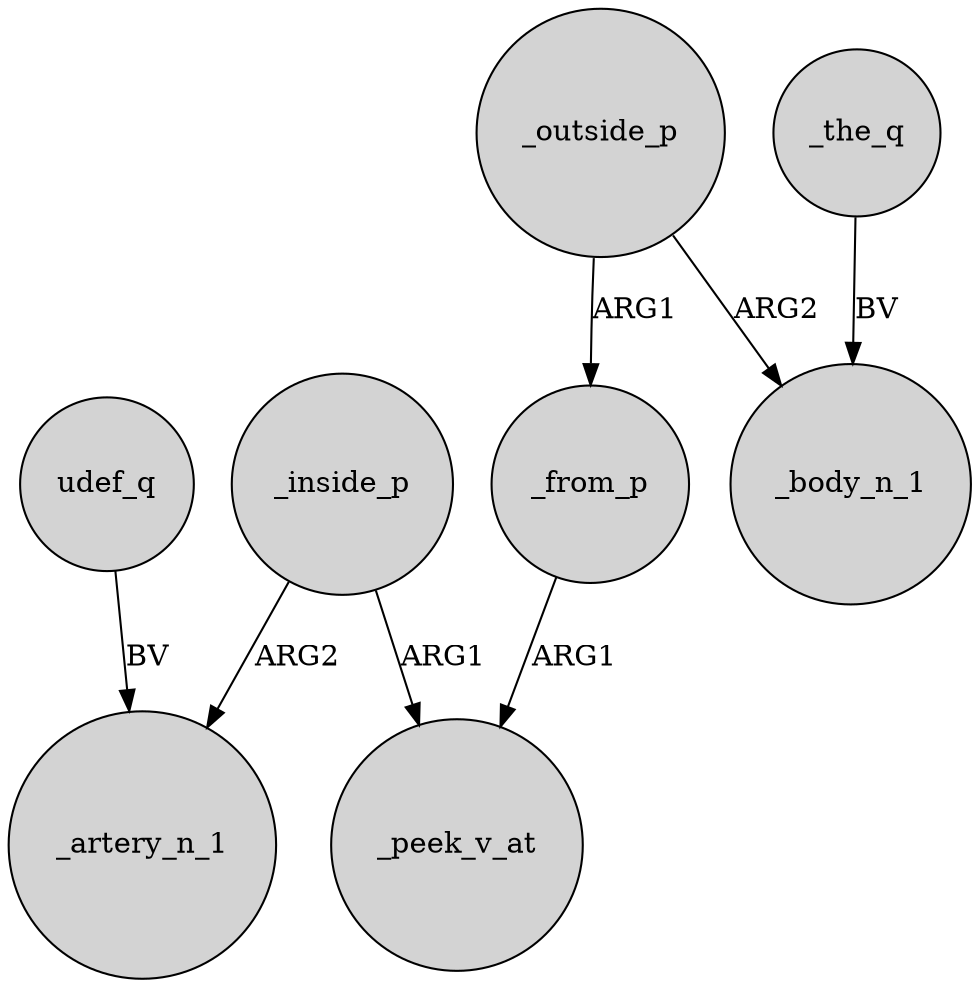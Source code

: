 digraph {
	node [shape=circle style=filled]
	_inside_p -> _artery_n_1 [label=ARG2]
	udef_q -> _artery_n_1 [label=BV]
	_the_q -> _body_n_1 [label=BV]
	_inside_p -> _peek_v_at [label=ARG1]
	_from_p -> _peek_v_at [label=ARG1]
	_outside_p -> _body_n_1 [label=ARG2]
	_outside_p -> _from_p [label=ARG1]
}
